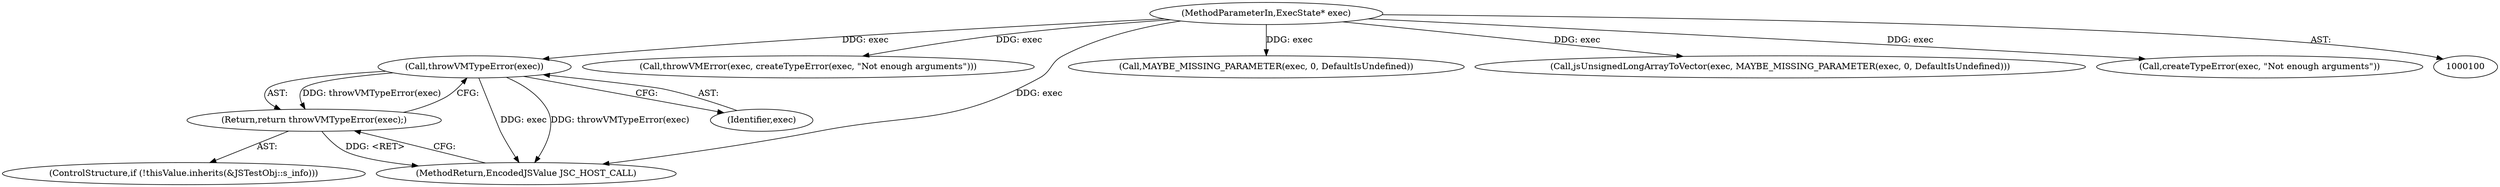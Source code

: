 digraph "0_Chrome_b944f670bb7a8a919daac497a4ea0536c954c201_39@pointer" {
"1000113" [label="(Call,throwVMTypeError(exec))"];
"1000101" [label="(MethodParameterIn,ExecState* exec)"];
"1000112" [label="(Return,return throwVMTypeError(exec);)"];
"1000113" [label="(Call,throwVMTypeError(exec))"];
"1000132" [label="(Call,throwVMError(exec, createTypeError(exec, \"Not enough arguments\")))"];
"1000154" [label="(MethodReturn,EncodedJSValue JSC_HOST_CALL)"];
"1000107" [label="(ControlStructure,if (!thisValue.inherits(&JSTestObj::s_info)))"];
"1000114" [label="(Identifier,exec)"];
"1000112" [label="(Return,return throwVMTypeError(exec);)"];
"1000140" [label="(Call,MAYBE_MISSING_PARAMETER(exec, 0, DefaultIsUndefined))"];
"1000101" [label="(MethodParameterIn,ExecState* exec)"];
"1000138" [label="(Call,jsUnsignedLongArrayToVector(exec, MAYBE_MISSING_PARAMETER(exec, 0, DefaultIsUndefined)))"];
"1000134" [label="(Call,createTypeError(exec, \"Not enough arguments\"))"];
"1000113" -> "1000112"  [label="AST: "];
"1000113" -> "1000114"  [label="CFG: "];
"1000114" -> "1000113"  [label="AST: "];
"1000112" -> "1000113"  [label="CFG: "];
"1000113" -> "1000154"  [label="DDG: exec"];
"1000113" -> "1000154"  [label="DDG: throwVMTypeError(exec)"];
"1000113" -> "1000112"  [label="DDG: throwVMTypeError(exec)"];
"1000101" -> "1000113"  [label="DDG: exec"];
"1000101" -> "1000100"  [label="AST: "];
"1000101" -> "1000154"  [label="DDG: exec"];
"1000101" -> "1000132"  [label="DDG: exec"];
"1000101" -> "1000134"  [label="DDG: exec"];
"1000101" -> "1000138"  [label="DDG: exec"];
"1000101" -> "1000140"  [label="DDG: exec"];
"1000112" -> "1000107"  [label="AST: "];
"1000154" -> "1000112"  [label="CFG: "];
"1000112" -> "1000154"  [label="DDG: <RET>"];
}

